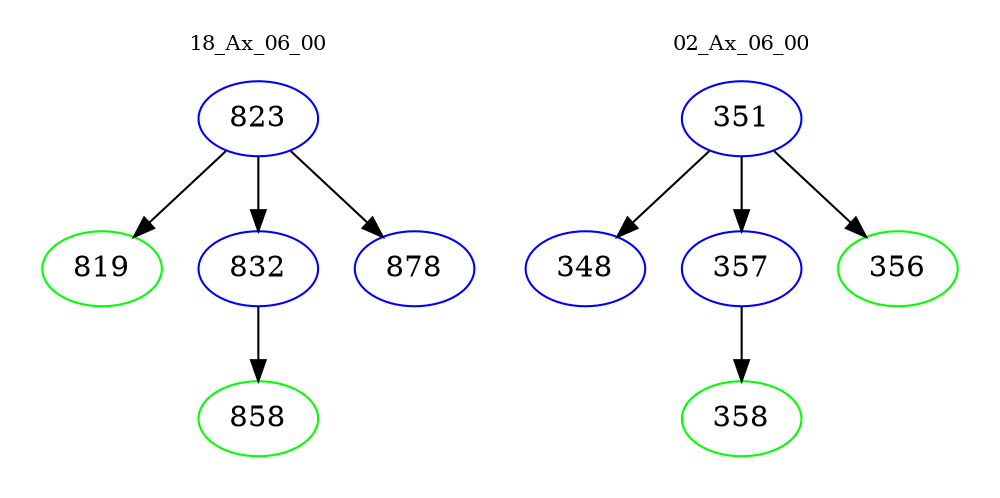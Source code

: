digraph{
subgraph cluster_0 {
color = white
label = "18_Ax_06_00";
fontsize=10;
T0_823 [label="823", color="blue"]
T0_823 -> T0_819 [color="black"]
T0_819 [label="819", color="green"]
T0_823 -> T0_832 [color="black"]
T0_832 [label="832", color="blue"]
T0_832 -> T0_858 [color="black"]
T0_858 [label="858", color="green"]
T0_823 -> T0_878 [color="black"]
T0_878 [label="878", color="blue"]
}
subgraph cluster_1 {
color = white
label = "02_Ax_06_00";
fontsize=10;
T1_351 [label="351", color="blue"]
T1_351 -> T1_348 [color="black"]
T1_348 [label="348", color="blue"]
T1_351 -> T1_357 [color="black"]
T1_357 [label="357", color="blue"]
T1_357 -> T1_358 [color="black"]
T1_358 [label="358", color="green"]
T1_351 -> T1_356 [color="black"]
T1_356 [label="356", color="green"]
}
}
